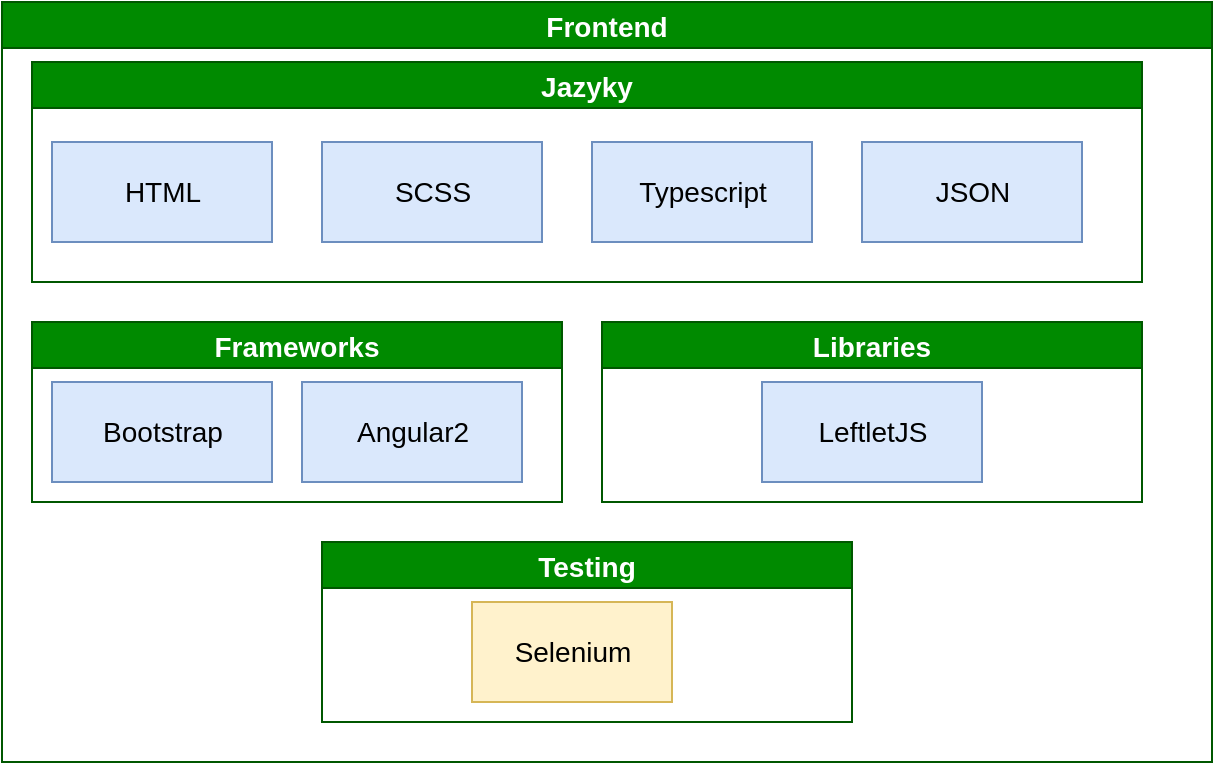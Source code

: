 <mxfile version="15.7.3" type="device"><diagram id="4b8or_0Rk-rCXTNzB_Io" name="Stránka-1"><mxGraphModel dx="275" dy="865" grid="1" gridSize="10" guides="1" tooltips="1" connect="1" arrows="1" fold="1" page="1" pageScale="1" pageWidth="827" pageHeight="1169" math="0" shadow="0"><root><mxCell id="0"/><mxCell id="1" parent="0"/><mxCell id="IpA6bpYcecOu8mMh90Jm-176" value="Frontend" style="swimlane;shadow=0;sketch=0;strokeColor=#005700;startSize=23;fillColor=#008a00;fontColor=#ffffff;fontSize=14;" parent="1" vertex="1"><mxGeometry x="910" y="100" width="605" height="380" as="geometry"/></mxCell><mxCell id="1O-iI47m2nziS6XRagKs-1" value="Jazyky" style="swimlane;shadow=0;sketch=0;startSize=23;fillColor=#008a00;fontColor=#ffffff;strokeColor=#005700;fontSize=14;" parent="IpA6bpYcecOu8mMh90Jm-176" vertex="1"><mxGeometry x="15" y="30" width="555" height="110" as="geometry"/></mxCell><mxCell id="IpA6bpYcecOu8mMh90Jm-202" value="HTML" style="html=1;shadow=0;sketch=0;strokeColor=#6c8ebf;fillColor=#dae8fc;fontSize=14;" parent="1O-iI47m2nziS6XRagKs-1" vertex="1"><mxGeometry x="10" y="40" width="110" height="50" as="geometry"/></mxCell><mxCell id="1O-iI47m2nziS6XRagKs-2" value="SCSS" style="html=1;shadow=0;sketch=0;strokeColor=#6c8ebf;fillColor=#dae8fc;fontSize=14;" parent="1O-iI47m2nziS6XRagKs-1" vertex="1"><mxGeometry x="145" y="40" width="110" height="50" as="geometry"/></mxCell><mxCell id="1O-iI47m2nziS6XRagKs-3" value="Typescript" style="html=1;shadow=0;sketch=0;strokeColor=#6c8ebf;fillColor=#dae8fc;fontSize=14;" parent="1O-iI47m2nziS6XRagKs-1" vertex="1"><mxGeometry x="280" y="40" width="110" height="50" as="geometry"/></mxCell><mxCell id="1O-iI47m2nziS6XRagKs-5" value="JSON" style="html=1;shadow=0;sketch=0;strokeColor=#6c8ebf;fillColor=#dae8fc;fontSize=14;" parent="1O-iI47m2nziS6XRagKs-1" vertex="1"><mxGeometry x="415" y="40" width="110" height="50" as="geometry"/></mxCell><mxCell id="1O-iI47m2nziS6XRagKs-7" value="Frameworks" style="swimlane;shadow=0;sketch=0;startSize=23;fillColor=#008a00;fontColor=#ffffff;strokeColor=#005700;fontSize=14;" parent="IpA6bpYcecOu8mMh90Jm-176" vertex="1"><mxGeometry x="15" y="160" width="265" height="90" as="geometry"/></mxCell><mxCell id="IpA6bpYcecOu8mMh90Jm-318" value="Bootstrap" style="html=1;shadow=0;sketch=0;strokeColor=#6c8ebf;fillColor=#dae8fc;fontSize=14;" parent="1O-iI47m2nziS6XRagKs-7" vertex="1"><mxGeometry x="10" y="30" width="110" height="50" as="geometry"/></mxCell><mxCell id="IpA6bpYcecOu8mMh90Jm-281" value="Angular2" style="html=1;shadow=0;sketch=0;strokeColor=#6c8ebf;fillColor=#dae8fc;fontSize=14;" parent="1O-iI47m2nziS6XRagKs-7" vertex="1"><mxGeometry x="135" y="30" width="110" height="50" as="geometry"/></mxCell><mxCell id="1O-iI47m2nziS6XRagKs-8" value="Libraries" style="swimlane;shadow=0;sketch=0;startSize=23;fillColor=#008a00;fontColor=#ffffff;strokeColor=#005700;fontSize=14;" parent="IpA6bpYcecOu8mMh90Jm-176" vertex="1"><mxGeometry x="300" y="160" width="270" height="90" as="geometry"/></mxCell><mxCell id="IpA6bpYcecOu8mMh90Jm-312" value="LeftletJS" style="html=1;shadow=0;sketch=0;strokeColor=#6c8ebf;fillColor=#dae8fc;fontSize=14;" parent="1O-iI47m2nziS6XRagKs-8" vertex="1"><mxGeometry x="80" y="30" width="110" height="50" as="geometry"/></mxCell><mxCell id="1O-iI47m2nziS6XRagKs-11" value="Testing" style="swimlane;shadow=0;sketch=0;startSize=23;fillColor=#008a00;fontColor=#ffffff;strokeColor=#005700;fontSize=14;" parent="IpA6bpYcecOu8mMh90Jm-176" vertex="1"><mxGeometry x="160" y="270" width="265" height="90" as="geometry"/></mxCell><mxCell id="IpA6bpYcecOu8mMh90Jm-212" value="Selenium" style="html=1;shadow=0;sketch=0;strokeColor=#d6b656;fillColor=#fff2cc;fontSize=14;" parent="1O-iI47m2nziS6XRagKs-11" vertex="1"><mxGeometry x="75" y="30" width="100" height="50" as="geometry"/></mxCell></root></mxGraphModel></diagram></mxfile>